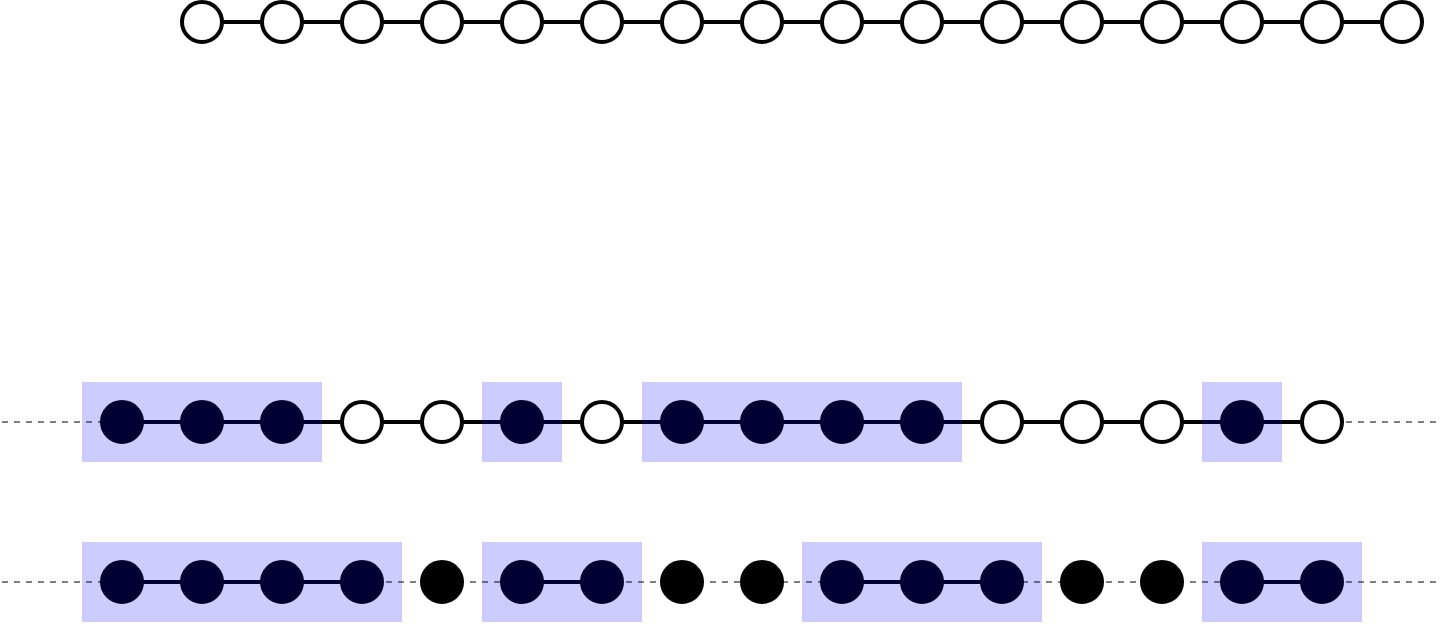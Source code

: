 <mxGraphModel dx="758" dy="437" grid="0" gridSize="10" guides="1" tooltips="1" connect="1" arrows="1" fold="1" page="0" pageScale="1" pageWidth="850" pageHeight="1100" background="#ffffff"><root><mxCell id="0"/><mxCell id="1" parent="0"/><mxCell id="116" value="" style="endArrow=none;dashed=1;html=1;strokeWidth=1;opacity=50;" edge="1" parent="1"><mxGeometry width="50" height="50" relative="1" as="geometry"><mxPoint y="300" as="sourcePoint"/><mxPoint x="720" y="300" as="targetPoint"/></mxGeometry></mxCell><mxCell id="98" value="" style="endArrow=none;dashed=1;html=1;strokeWidth=1;opacity=50;" edge="1" parent="1"><mxGeometry width="50" height="50" relative="1" as="geometry"><mxPoint y="380" as="sourcePoint"/><mxPoint x="720" y="380" as="targetPoint"/></mxGeometry></mxCell><mxCell id="36" value="" style="endArrow=none;html=1;exitX=0.5;exitY=0.5;exitPerimeter=0;strokeWidth=2;" parent="1" source="4" edge="1"><mxGeometry width="50" height="50" relative="1" as="geometry"><mxPoint x="50" y="380" as="sourcePoint"/><mxPoint x="660" y="300" as="targetPoint"/></mxGeometry></mxCell><mxCell id="2" value="" style="ellipse;whiteSpace=wrap;html=1;aspect=fixed;strokeWidth=2;fillColor=#000000;" parent="1" vertex="1"><mxGeometry x="90" y="290" width="20" height="20" as="geometry"/></mxCell><mxCell id="4" value="" style="ellipse;whiteSpace=wrap;html=1;aspect=fixed;strokeWidth=2;fillColor=#000000;" parent="1" vertex="1"><mxGeometry x="50" y="290" width="20" height="20" as="geometry"/></mxCell><mxCell id="6" value="" style="ellipse;whiteSpace=wrap;html=1;aspect=fixed;strokeWidth=2;fillColor=#000000;" parent="1" vertex="1"><mxGeometry x="130" y="290" width="20" height="20" as="geometry"/></mxCell><mxCell id="7" value="" style="ellipse;whiteSpace=wrap;html=1;aspect=fixed;strokeWidth=2;" parent="1" vertex="1"><mxGeometry x="170" y="290" width="20" height="20" as="geometry"/></mxCell><mxCell id="8" value="" style="ellipse;whiteSpace=wrap;html=1;aspect=fixed;strokeWidth=2;" parent="1" vertex="1"><mxGeometry x="210" y="290" width="20" height="20" as="geometry"/></mxCell><mxCell id="9" value="" style="ellipse;whiteSpace=wrap;html=1;aspect=fixed;strokeWidth=2;fillColor=#000000;" parent="1" vertex="1"><mxGeometry x="250" y="290" width="20" height="20" as="geometry"/></mxCell><mxCell id="10" value="" style="ellipse;whiteSpace=wrap;html=1;aspect=fixed;strokeWidth=2;" parent="1" vertex="1"><mxGeometry x="290" y="290" width="20" height="20" as="geometry"/></mxCell><mxCell id="11" value="" style="ellipse;whiteSpace=wrap;html=1;aspect=fixed;strokeWidth=2;fillColor=#000000;" parent="1" vertex="1"><mxGeometry x="330" y="290" width="20" height="20" as="geometry"/></mxCell><mxCell id="12" value="" style="ellipse;whiteSpace=wrap;html=1;aspect=fixed;strokeWidth=2;fillColor=#000000;" parent="1" vertex="1"><mxGeometry x="370" y="290" width="20" height="20" as="geometry"/></mxCell><mxCell id="13" value="" style="ellipse;whiteSpace=wrap;html=1;aspect=fixed;strokeWidth=2;fillColor=#000000;" parent="1" vertex="1"><mxGeometry x="410" y="290" width="20" height="20" as="geometry"/></mxCell><mxCell id="14" value="" style="ellipse;whiteSpace=wrap;html=1;aspect=fixed;strokeWidth=2;fillColor=#000000;" parent="1" vertex="1"><mxGeometry x="450" y="290" width="20" height="20" as="geometry"/></mxCell><mxCell id="15" value="" style="ellipse;whiteSpace=wrap;html=1;aspect=fixed;strokeWidth=2;" parent="1" vertex="1"><mxGeometry x="490" y="290" width="20" height="20" as="geometry"/></mxCell><mxCell id="16" value="" style="ellipse;whiteSpace=wrap;html=1;aspect=fixed;strokeWidth=2;" parent="1" vertex="1"><mxGeometry x="530" y="290" width="20" height="20" as="geometry"/></mxCell><mxCell id="17" value="" style="ellipse;whiteSpace=wrap;html=1;aspect=fixed;strokeWidth=2;" parent="1" vertex="1"><mxGeometry x="570" y="290" width="20" height="20" as="geometry"/></mxCell><mxCell id="18" value="" style="ellipse;whiteSpace=wrap;html=1;aspect=fixed;strokeWidth=2;fillColor=#000000;" parent="1" vertex="1"><mxGeometry x="610" y="290" width="20" height="20" as="geometry"/></mxCell><mxCell id="19" value="" style="ellipse;whiteSpace=wrap;html=1;aspect=fixed;strokeWidth=2;" parent="1" vertex="1"><mxGeometry x="650" y="290" width="20" height="20" as="geometry"/></mxCell><mxCell id="37" value="" style="endArrow=none;html=1;exitX=0.5;exitY=0.5;exitPerimeter=0;strokeWidth=2;" parent="1" source="39" edge="1"><mxGeometry width="50" height="50" relative="1" as="geometry"><mxPoint x="90" y="180" as="sourcePoint"/><mxPoint x="700" y="100" as="targetPoint"/></mxGeometry></mxCell><mxCell id="38" value="" style="ellipse;whiteSpace=wrap;html=1;aspect=fixed;strokeWidth=2;" parent="1" vertex="1"><mxGeometry x="130" y="90" width="20" height="20" as="geometry"/></mxCell><mxCell id="39" value="" style="ellipse;whiteSpace=wrap;html=1;aspect=fixed;strokeWidth=2;" parent="1" vertex="1"><mxGeometry x="90" y="90" width="20" height="20" as="geometry"/></mxCell><mxCell id="40" value="" style="ellipse;whiteSpace=wrap;html=1;aspect=fixed;strokeWidth=2;" parent="1" vertex="1"><mxGeometry x="170" y="90" width="20" height="20" as="geometry"/></mxCell><mxCell id="41" value="" style="ellipse;whiteSpace=wrap;html=1;aspect=fixed;strokeWidth=2;" parent="1" vertex="1"><mxGeometry x="210" y="90" width="20" height="20" as="geometry"/></mxCell><mxCell id="42" value="" style="ellipse;whiteSpace=wrap;html=1;aspect=fixed;strokeWidth=2;" parent="1" vertex="1"><mxGeometry x="250" y="90" width="20" height="20" as="geometry"/></mxCell><mxCell id="43" value="" style="ellipse;whiteSpace=wrap;html=1;aspect=fixed;strokeWidth=2;" parent="1" vertex="1"><mxGeometry x="290" y="90" width="20" height="20" as="geometry"/></mxCell><mxCell id="44" value="" style="ellipse;whiteSpace=wrap;html=1;aspect=fixed;strokeWidth=2;" parent="1" vertex="1"><mxGeometry x="330" y="90" width="20" height="20" as="geometry"/></mxCell><mxCell id="45" value="" style="ellipse;whiteSpace=wrap;html=1;aspect=fixed;strokeWidth=2;" parent="1" vertex="1"><mxGeometry x="370" y="90" width="20" height="20" as="geometry"/></mxCell><mxCell id="46" value="" style="ellipse;whiteSpace=wrap;html=1;aspect=fixed;strokeWidth=2;" parent="1" vertex="1"><mxGeometry x="410" y="90" width="20" height="20" as="geometry"/></mxCell><mxCell id="47" value="" style="ellipse;whiteSpace=wrap;html=1;aspect=fixed;strokeWidth=2;" parent="1" vertex="1"><mxGeometry x="450" y="90" width="20" height="20" as="geometry"/></mxCell><mxCell id="48" value="" style="ellipse;whiteSpace=wrap;html=1;aspect=fixed;strokeWidth=2;" parent="1" vertex="1"><mxGeometry x="490" y="90" width="20" height="20" as="geometry"/></mxCell><mxCell id="49" value="" style="ellipse;whiteSpace=wrap;html=1;aspect=fixed;strokeWidth=2;" parent="1" vertex="1"><mxGeometry x="530" y="90" width="20" height="20" as="geometry"/></mxCell><mxCell id="50" value="" style="ellipse;whiteSpace=wrap;html=1;aspect=fixed;strokeWidth=2;" parent="1" vertex="1"><mxGeometry x="570" y="90" width="20" height="20" as="geometry"/></mxCell><mxCell id="51" value="" style="ellipse;whiteSpace=wrap;html=1;aspect=fixed;strokeWidth=2;" parent="1" vertex="1"><mxGeometry x="610" y="90" width="20" height="20" as="geometry"/></mxCell><mxCell id="52" value="" style="ellipse;whiteSpace=wrap;html=1;aspect=fixed;strokeWidth=2;" parent="1" vertex="1"><mxGeometry x="650" y="90" width="20" height="20" as="geometry"/></mxCell><mxCell id="53" value="" style="ellipse;whiteSpace=wrap;html=1;aspect=fixed;strokeWidth=2;" parent="1" vertex="1"><mxGeometry x="690" y="90" width="20" height="20" as="geometry"/></mxCell><mxCell id="56" value="" style="rounded=0;whiteSpace=wrap;html=1;fillColor=#0000FF;dashed=1;dashPattern=1 1;opacity=20;strokeColor=none;" parent="1" vertex="1"><mxGeometry x="240" y="280" width="40" height="40" as="geometry"/></mxCell><mxCell id="62" value="" style="ellipse;whiteSpace=wrap;html=1;aspect=fixed;strokeWidth=2;fillColor=#000000;" vertex="1" parent="1"><mxGeometry x="90" y="370" width="20" height="20" as="geometry"/></mxCell><mxCell id="63" value="" style="ellipse;whiteSpace=wrap;html=1;aspect=fixed;strokeWidth=2;fillColor=#000000;" vertex="1" parent="1"><mxGeometry x="50" y="370" width="20" height="20" as="geometry"/></mxCell><mxCell id="64" value="" style="ellipse;whiteSpace=wrap;html=1;aspect=fixed;strokeWidth=2;fillColor=#000000;" vertex="1" parent="1"><mxGeometry x="130" y="370" width="20" height="20" as="geometry"/></mxCell><mxCell id="65" value="" style="ellipse;whiteSpace=wrap;html=1;aspect=fixed;strokeWidth=2;fillColor=#000000;" vertex="1" parent="1"><mxGeometry x="170" y="370" width="20" height="20" as="geometry"/></mxCell><mxCell id="66" value="" style="ellipse;whiteSpace=wrap;html=1;aspect=fixed;strokeWidth=2;fillColor=#000000;" vertex="1" parent="1"><mxGeometry x="210" y="370" width="20" height="20" as="geometry"/></mxCell><mxCell id="67" value="" style="ellipse;whiteSpace=wrap;html=1;aspect=fixed;strokeWidth=2;fillColor=#000000;" vertex="1" parent="1"><mxGeometry x="250" y="370" width="20" height="20" as="geometry"/></mxCell><mxCell id="68" value="" style="ellipse;whiteSpace=wrap;html=1;aspect=fixed;strokeWidth=2;fillColor=#000000;" vertex="1" parent="1"><mxGeometry x="290" y="370" width="20" height="20" as="geometry"/></mxCell><mxCell id="69" value="" style="ellipse;whiteSpace=wrap;html=1;aspect=fixed;strokeWidth=2;fillColor=#000000;" vertex="1" parent="1"><mxGeometry x="330" y="370" width="20" height="20" as="geometry"/></mxCell><mxCell id="70" value="" style="ellipse;whiteSpace=wrap;html=1;aspect=fixed;strokeWidth=2;fillColor=#000000;" vertex="1" parent="1"><mxGeometry x="370" y="370" width="20" height="20" as="geometry"/></mxCell><mxCell id="71" value="" style="ellipse;whiteSpace=wrap;html=1;aspect=fixed;strokeWidth=2;fillColor=#000000;" vertex="1" parent="1"><mxGeometry x="410" y="370" width="20" height="20" as="geometry"/></mxCell><mxCell id="72" value="" style="ellipse;whiteSpace=wrap;html=1;aspect=fixed;strokeWidth=2;fillColor=#000000;" vertex="1" parent="1"><mxGeometry x="450" y="370" width="20" height="20" as="geometry"/></mxCell><mxCell id="73" value="" style="ellipse;whiteSpace=wrap;html=1;aspect=fixed;strokeWidth=2;fillColor=#000000;" vertex="1" parent="1"><mxGeometry x="490" y="370" width="20" height="20" as="geometry"/></mxCell><mxCell id="74" value="" style="ellipse;whiteSpace=wrap;html=1;aspect=fixed;strokeWidth=2;fillColor=#000000;" vertex="1" parent="1"><mxGeometry x="530" y="370" width="20" height="20" as="geometry"/></mxCell><mxCell id="75" value="" style="ellipse;whiteSpace=wrap;html=1;aspect=fixed;strokeWidth=2;fillColor=#000000;" vertex="1" parent="1"><mxGeometry x="570" y="370" width="20" height="20" as="geometry"/></mxCell><mxCell id="76" value="" style="ellipse;whiteSpace=wrap;html=1;aspect=fixed;strokeWidth=2;fillColor=#000000;" vertex="1" parent="1"><mxGeometry x="610" y="370" width="20" height="20" as="geometry"/></mxCell><mxCell id="77" value="" style="ellipse;whiteSpace=wrap;html=1;aspect=fixed;strokeWidth=2;fillColor=#000000;" vertex="1" parent="1"><mxGeometry x="650" y="370" width="20" height="20" as="geometry"/></mxCell><mxCell id="82" value="" style="endArrow=none;html=1;strokeWidth=2;" edge="1" parent="1"><mxGeometry width="50" height="50" relative="1" as="geometry"><mxPoint x="100" y="380" as="sourcePoint"/><mxPoint x="140" y="380" as="targetPoint"/></mxGeometry></mxCell><mxCell id="83" value="" style="endArrow=none;html=1;strokeWidth=2;" edge="1" parent="1"><mxGeometry width="50" height="50" relative="1" as="geometry"><mxPoint x="140" y="380" as="sourcePoint"/><mxPoint x="180" y="380" as="targetPoint"/></mxGeometry></mxCell><mxCell id="84" value="" style="endArrow=none;html=1;strokeWidth=2;" edge="1" parent="1"><mxGeometry width="50" height="50" relative="1" as="geometry"><mxPoint x="260" y="380" as="sourcePoint"/><mxPoint x="300" y="380" as="targetPoint"/></mxGeometry></mxCell><mxCell id="85" value="" style="endArrow=none;html=1;strokeWidth=2;" edge="1" parent="1"><mxGeometry width="50" height="50" relative="1" as="geometry"><mxPoint x="420" y="380" as="sourcePoint"/><mxPoint x="460" y="380" as="targetPoint"/></mxGeometry></mxCell><mxCell id="87" value="" style="endArrow=none;html=1;strokeWidth=2;" edge="1" parent="1"><mxGeometry width="50" height="50" relative="1" as="geometry"><mxPoint x="460" y="380" as="sourcePoint"/><mxPoint x="500" y="380" as="targetPoint"/></mxGeometry></mxCell><mxCell id="92" value="" style="endArrow=none;html=1;strokeWidth=2;" edge="1" parent="1"><mxGeometry width="50" height="50" relative="1" as="geometry"><mxPoint x="620" y="380" as="sourcePoint"/><mxPoint x="660" y="380" as="targetPoint"/></mxGeometry></mxCell><mxCell id="99" value="" style="rounded=0;whiteSpace=wrap;html=1;fillColor=#0000FF;dashed=1;dashPattern=1 1;opacity=20;strokeColor=none;" vertex="1" parent="1"><mxGeometry x="40" y="280" width="120" height="40" as="geometry"/></mxCell><mxCell id="100" value="" style="rounded=0;whiteSpace=wrap;html=1;fillColor=#0000FF;dashed=1;dashPattern=1 1;opacity=20;strokeColor=none;" vertex="1" parent="1"><mxGeometry x="320" y="280" width="160" height="40" as="geometry"/></mxCell><mxCell id="101" value="" style="rounded=0;whiteSpace=wrap;html=1;fillColor=#0000FF;dashed=1;dashPattern=1 1;opacity=20;strokeColor=none;" vertex="1" parent="1"><mxGeometry x="600" y="280" width="40" height="40" as="geometry"/></mxCell><mxCell id="104" value="" style="rounded=0;whiteSpace=wrap;html=1;fillColor=#0000FF;dashed=1;dashPattern=1 1;opacity=20;strokeColor=none;" vertex="1" parent="1"><mxGeometry x="240" y="360" width="80" height="40" as="geometry"/></mxCell><mxCell id="107" value="" style="rounded=0;whiteSpace=wrap;html=1;fillColor=#0000FF;dashed=1;dashPattern=1 1;opacity=20;strokeColor=none;" vertex="1" parent="1"><mxGeometry x="400" y="360" width="120" height="40" as="geometry"/></mxCell><mxCell id="108" value="" style="rounded=0;whiteSpace=wrap;html=1;fillColor=#0000FF;dashed=1;dashPattern=1 1;opacity=20;strokeColor=none;" vertex="1" parent="1"><mxGeometry x="600" y="360" width="80" height="40" as="geometry"/></mxCell><mxCell id="112" value="" style="endArrow=none;html=1;strokeWidth=2;" edge="1" parent="1"><mxGeometry width="50" height="50" relative="1" as="geometry"><mxPoint x="60" y="380" as="sourcePoint"/><mxPoint x="100" y="380" as="targetPoint"/></mxGeometry></mxCell><mxCell id="113" value="" style="rounded=0;whiteSpace=wrap;html=1;fillColor=#0000FF;dashed=1;dashPattern=1 1;opacity=20;strokeColor=none;" vertex="1" parent="1"><mxGeometry x="40" y="360" width="160" height="40" as="geometry"/></mxCell></root></mxGraphModel>